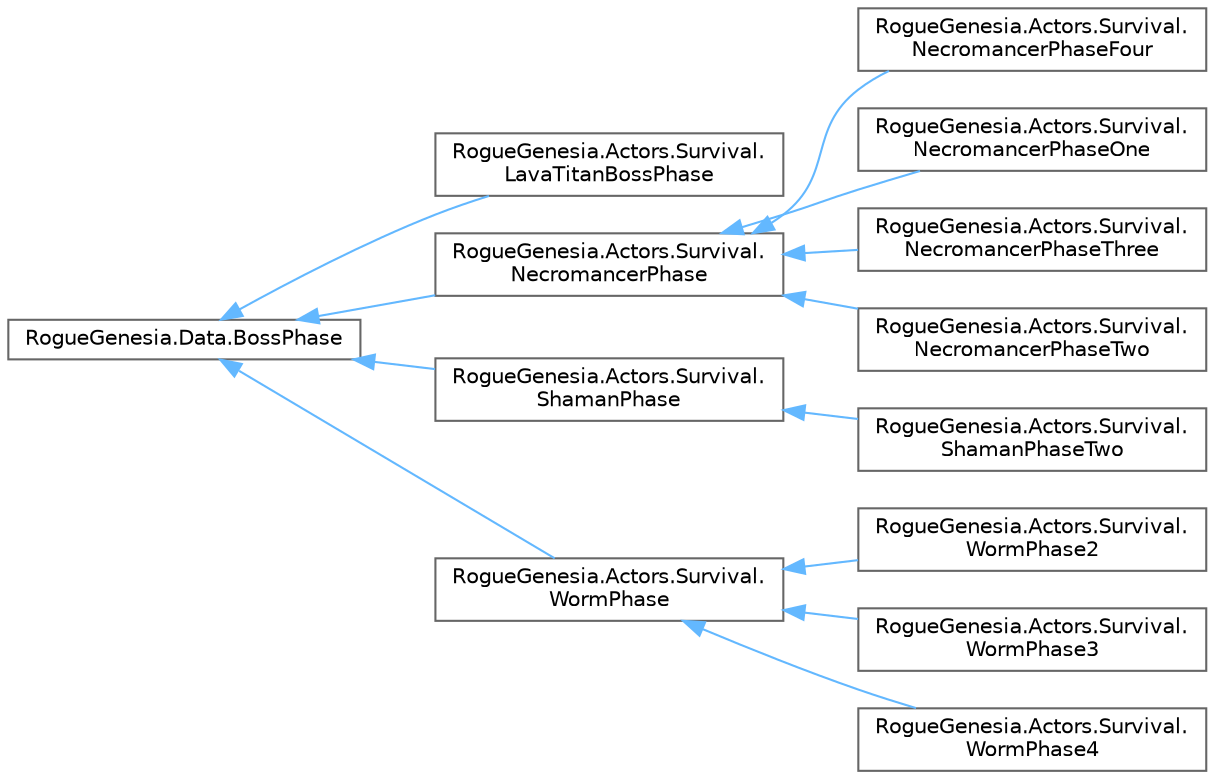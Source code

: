 digraph "Graphical Class Hierarchy"
{
 // LATEX_PDF_SIZE
  bgcolor="transparent";
  edge [fontname=Helvetica,fontsize=10,labelfontname=Helvetica,labelfontsize=10];
  node [fontname=Helvetica,fontsize=10,shape=box,height=0.2,width=0.4];
  rankdir="LR";
  Node0 [label="RogueGenesia.Data.BossPhase",height=0.2,width=0.4,color="grey40", fillcolor="white", style="filled",URL="$class_rogue_genesia_1_1_data_1_1_boss_phase.html",tooltip=" "];
  Node0 -> Node1 [dir="back",color="steelblue1",style="solid"];
  Node1 [label="RogueGenesia.Actors.Survival.\lLavaTitanBossPhase",height=0.2,width=0.4,color="grey40", fillcolor="white", style="filled",URL="$class_rogue_genesia_1_1_actors_1_1_survival_1_1_lava_titan_boss_phase.html",tooltip=" "];
  Node0 -> Node2 [dir="back",color="steelblue1",style="solid"];
  Node2 [label="RogueGenesia.Actors.Survival.\lNecromancerPhase",height=0.2,width=0.4,color="grey40", fillcolor="white", style="filled",URL="$class_rogue_genesia_1_1_actors_1_1_survival_1_1_necromancer_phase.html",tooltip=" "];
  Node2 -> Node3 [dir="back",color="steelblue1",style="solid"];
  Node3 [label="RogueGenesia.Actors.Survival.\lNecromancerPhaseFour",height=0.2,width=0.4,color="grey40", fillcolor="white", style="filled",URL="$class_rogue_genesia_1_1_actors_1_1_survival_1_1_necromancer_phase_four.html",tooltip=" "];
  Node2 -> Node4 [dir="back",color="steelblue1",style="solid"];
  Node4 [label="RogueGenesia.Actors.Survival.\lNecromancerPhaseOne",height=0.2,width=0.4,color="grey40", fillcolor="white", style="filled",URL="$class_rogue_genesia_1_1_actors_1_1_survival_1_1_necromancer_phase_one.html",tooltip=" "];
  Node2 -> Node5 [dir="back",color="steelblue1",style="solid"];
  Node5 [label="RogueGenesia.Actors.Survival.\lNecromancerPhaseThree",height=0.2,width=0.4,color="grey40", fillcolor="white", style="filled",URL="$class_rogue_genesia_1_1_actors_1_1_survival_1_1_necromancer_phase_three.html",tooltip=" "];
  Node2 -> Node6 [dir="back",color="steelblue1",style="solid"];
  Node6 [label="RogueGenesia.Actors.Survival.\lNecromancerPhaseTwo",height=0.2,width=0.4,color="grey40", fillcolor="white", style="filled",URL="$class_rogue_genesia_1_1_actors_1_1_survival_1_1_necromancer_phase_two.html",tooltip=" "];
  Node0 -> Node7 [dir="back",color="steelblue1",style="solid"];
  Node7 [label="RogueGenesia.Actors.Survival.\lShamanPhase",height=0.2,width=0.4,color="grey40", fillcolor="white", style="filled",URL="$class_rogue_genesia_1_1_actors_1_1_survival_1_1_shaman_phase.html",tooltip=" "];
  Node7 -> Node8 [dir="back",color="steelblue1",style="solid"];
  Node8 [label="RogueGenesia.Actors.Survival.\lShamanPhaseTwo",height=0.2,width=0.4,color="grey40", fillcolor="white", style="filled",URL="$class_rogue_genesia_1_1_actors_1_1_survival_1_1_shaman_phase_two.html",tooltip=" "];
  Node0 -> Node9 [dir="back",color="steelblue1",style="solid"];
  Node9 [label="RogueGenesia.Actors.Survival.\lWormPhase",height=0.2,width=0.4,color="grey40", fillcolor="white", style="filled",URL="$class_rogue_genesia_1_1_actors_1_1_survival_1_1_worm_phase.html",tooltip=" "];
  Node9 -> Node10 [dir="back",color="steelblue1",style="solid"];
  Node10 [label="RogueGenesia.Actors.Survival.\lWormPhase2",height=0.2,width=0.4,color="grey40", fillcolor="white", style="filled",URL="$class_rogue_genesia_1_1_actors_1_1_survival_1_1_worm_phase2.html",tooltip=" "];
  Node9 -> Node11 [dir="back",color="steelblue1",style="solid"];
  Node11 [label="RogueGenesia.Actors.Survival.\lWormPhase3",height=0.2,width=0.4,color="grey40", fillcolor="white", style="filled",URL="$class_rogue_genesia_1_1_actors_1_1_survival_1_1_worm_phase3.html",tooltip=" "];
  Node9 -> Node12 [dir="back",color="steelblue1",style="solid"];
  Node12 [label="RogueGenesia.Actors.Survival.\lWormPhase4",height=0.2,width=0.4,color="grey40", fillcolor="white", style="filled",URL="$class_rogue_genesia_1_1_actors_1_1_survival_1_1_worm_phase4.html",tooltip=" "];
}
